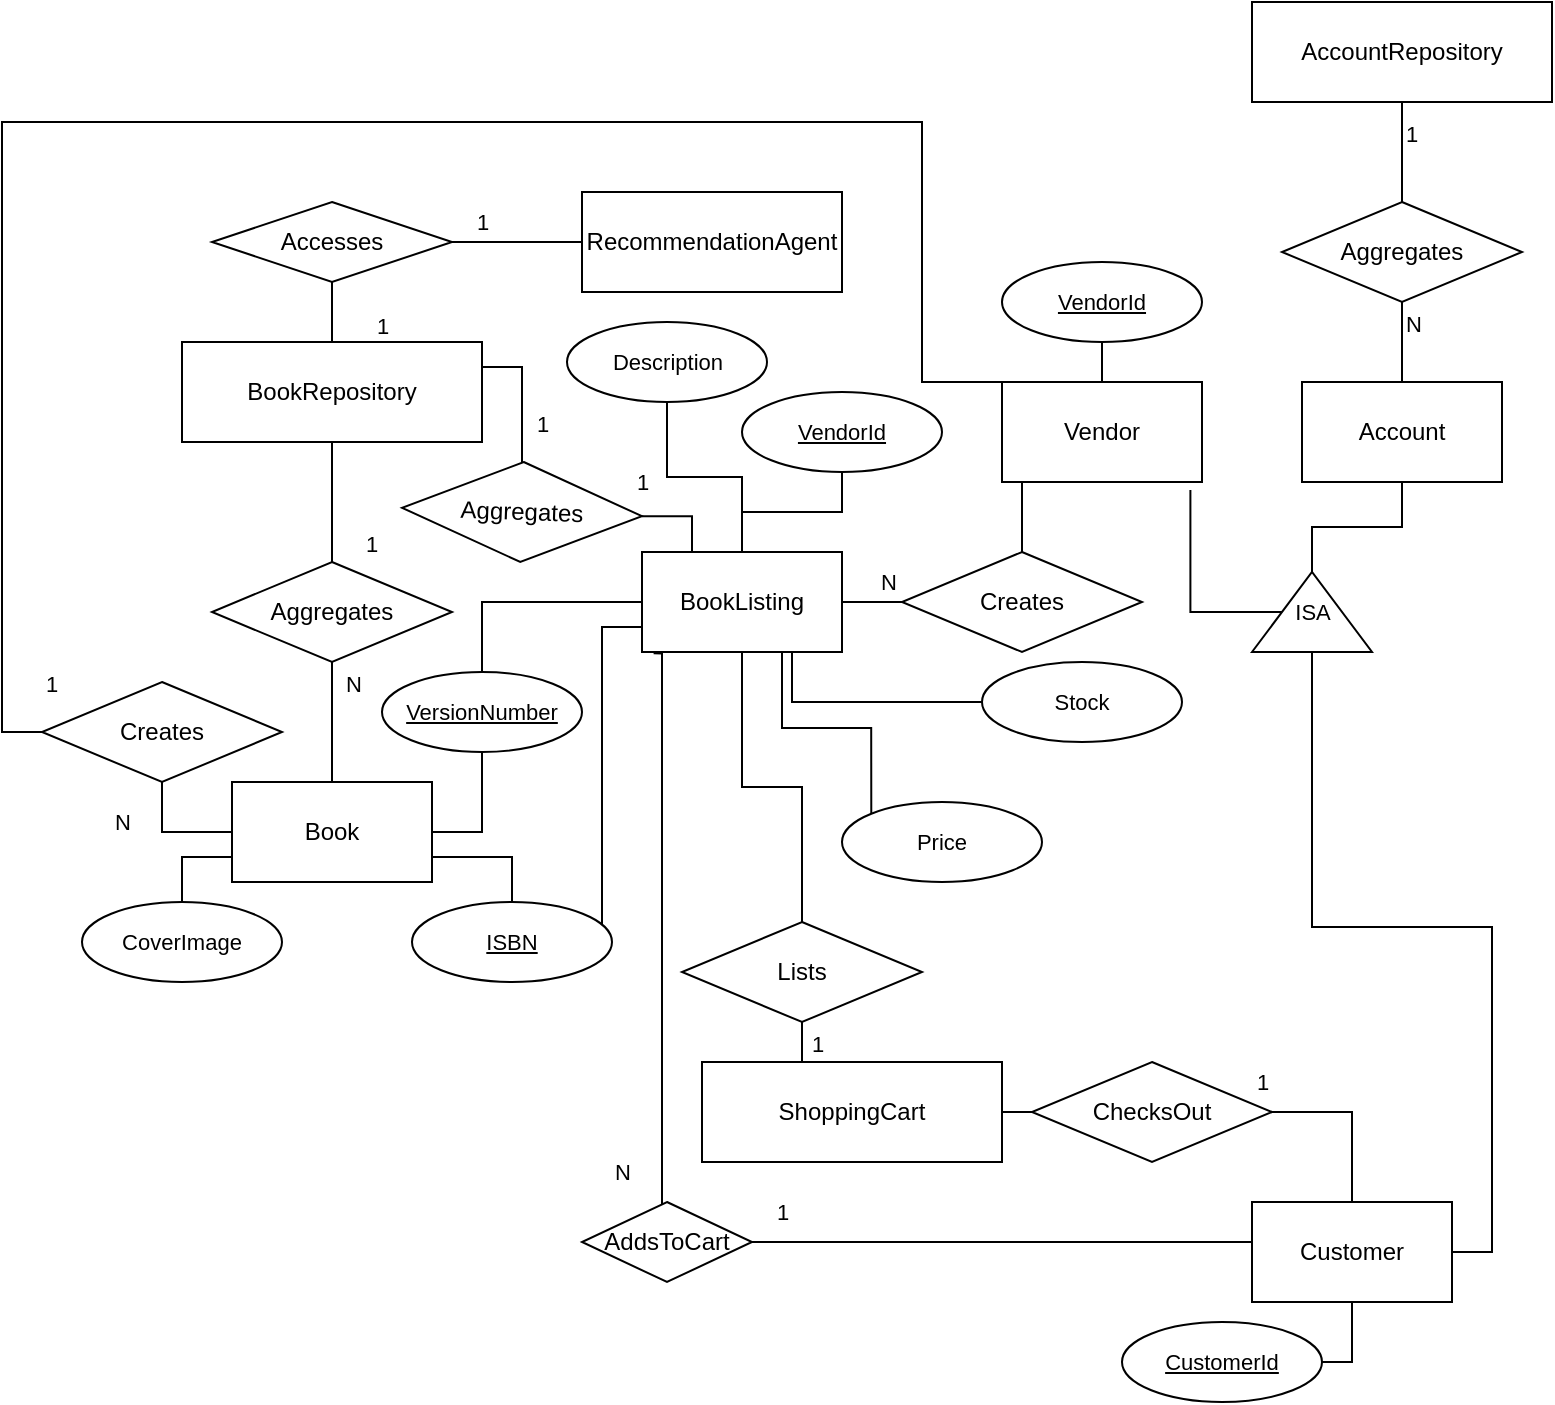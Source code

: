<mxfile version="21.0.6" type="device"><diagram name="Page-1" id="11K8aMyF01C_S7khlpWt"><mxGraphModel dx="1195" dy="1786" grid="1" gridSize="10" guides="1" tooltips="1" connect="1" arrows="1" fold="1" page="1" pageScale="1" pageWidth="827" pageHeight="1169" math="0" shadow="0"><root><mxCell id="0"/><mxCell id="1" parent="0"/><mxCell id="oiRlp3U_vOg-ur3XfrBg-19" value="N" style="edgeStyle=orthogonalEdgeStyle;rounded=0;orthogonalLoop=1;jettySize=auto;html=1;exitX=0.5;exitY=1;exitDx=0;exitDy=0;entryX=0.5;entryY=0;entryDx=0;entryDy=0;endArrow=none;endFill=0;labelPosition=right;verticalLabelPosition=top;align=left;verticalAlign=bottom;" edge="1" parent="1" source="oiRlp3U_vOg-ur3XfrBg-20" target="oiRlp3U_vOg-ur3XfrBg-21"><mxGeometry relative="1" as="geometry"><mxPoint x="684.5" y="275.0" as="targetPoint"/></mxGeometry></mxCell><mxCell id="oiRlp3U_vOg-ur3XfrBg-20" value="Aggregates" style="shape=rhombus;html=1;dashed=0;whiteSpace=wrap;perimeter=rhombusPerimeter;" vertex="1" parent="1"><mxGeometry x="700" y="80" width="120" height="50" as="geometry"/></mxCell><mxCell id="oiRlp3U_vOg-ur3XfrBg-100" style="edgeStyle=orthogonalEdgeStyle;shape=connector;rounded=0;orthogonalLoop=1;jettySize=auto;html=1;exitX=0.5;exitY=1;exitDx=0;exitDy=0;entryX=1;entryY=0.5;entryDx=0;entryDy=0;labelBackgroundColor=default;strokeColor=default;fontFamily=Helvetica;fontSize=11;fontColor=default;endArrow=none;endFill=0;" edge="1" parent="1" source="oiRlp3U_vOg-ur3XfrBg-21" target="oiRlp3U_vOg-ur3XfrBg-94"><mxGeometry relative="1" as="geometry"/></mxCell><mxCell id="oiRlp3U_vOg-ur3XfrBg-21" value="Account" style="html=1;dashed=0;whiteSpace=wrap;" vertex="1" parent="1"><mxGeometry x="710" y="170" width="100" height="50" as="geometry"/></mxCell><mxCell id="oiRlp3U_vOg-ur3XfrBg-22" value="1" style="edgeStyle=orthogonalEdgeStyle;rounded=0;orthogonalLoop=1;jettySize=auto;html=1;exitX=0.5;exitY=1;exitDx=0;exitDy=0;endArrow=none;endFill=0;entryX=0.5;entryY=0;entryDx=0;entryDy=0;labelPosition=right;verticalLabelPosition=top;align=left;verticalAlign=bottom;" edge="1" parent="1" source="oiRlp3U_vOg-ur3XfrBg-23" target="oiRlp3U_vOg-ur3XfrBg-20"><mxGeometry relative="1" as="geometry"><mxPoint x="715" y="60" as="targetPoint"/><Array as="points"/></mxGeometry></mxCell><mxCell id="oiRlp3U_vOg-ur3XfrBg-23" value="AccountRepository" style="html=1;dashed=0;whiteSpace=wrap;" vertex="1" parent="1"><mxGeometry x="685" y="-20" width="150" height="50" as="geometry"/></mxCell><mxCell id="oiRlp3U_vOg-ur3XfrBg-24" value="N" style="edgeStyle=orthogonalEdgeStyle;rounded=0;orthogonalLoop=1;jettySize=auto;html=1;exitX=0.5;exitY=1;exitDx=0;exitDy=0;entryX=0.5;entryY=0;entryDx=0;entryDy=0;endArrow=none;endFill=0;labelPosition=right;verticalLabelPosition=top;align=left;verticalAlign=bottom;" edge="1" parent="1" source="oiRlp3U_vOg-ur3XfrBg-25" target="oiRlp3U_vOg-ur3XfrBg-26"><mxGeometry x="-0.333" y="5" relative="1" as="geometry"><mxPoint as="offset"/></mxGeometry></mxCell><mxCell id="oiRlp3U_vOg-ur3XfrBg-25" value="Aggregates" style="shape=rhombus;html=1;dashed=0;whiteSpace=wrap;perimeter=rhombusPerimeter;" vertex="1" parent="1"><mxGeometry x="165" y="260" width="120" height="50" as="geometry"/></mxCell><mxCell id="oiRlp3U_vOg-ur3XfrBg-51" style="edgeStyle=orthogonalEdgeStyle;shape=connector;rounded=0;orthogonalLoop=1;jettySize=auto;html=1;exitX=1;exitY=0.5;exitDx=0;exitDy=0;labelBackgroundColor=default;strokeColor=default;fontFamily=Helvetica;fontSize=11;fontColor=default;endArrow=none;endFill=0;entryX=0.5;entryY=1;entryDx=0;entryDy=0;" edge="1" parent="1" source="oiRlp3U_vOg-ur3XfrBg-26" target="oiRlp3U_vOg-ur3XfrBg-54"><mxGeometry relative="1" as="geometry"><mxPoint x="330" y="370.0" as="targetPoint"/></mxGeometry></mxCell><mxCell id="oiRlp3U_vOg-ur3XfrBg-55" style="edgeStyle=orthogonalEdgeStyle;shape=connector;rounded=0;orthogonalLoop=1;jettySize=auto;html=1;exitX=1;exitY=0.75;exitDx=0;exitDy=0;labelBackgroundColor=default;strokeColor=default;fontFamily=Helvetica;fontSize=11;fontColor=default;endArrow=none;endFill=0;" edge="1" parent="1" source="oiRlp3U_vOg-ur3XfrBg-26" target="oiRlp3U_vOg-ur3XfrBg-52"><mxGeometry relative="1" as="geometry"/></mxCell><mxCell id="oiRlp3U_vOg-ur3XfrBg-26" value="Book" style="html=1;dashed=0;whiteSpace=wrap;" vertex="1" parent="1"><mxGeometry x="175" y="370" width="100" height="50" as="geometry"/></mxCell><mxCell id="oiRlp3U_vOg-ur3XfrBg-27" value="1" style="edgeStyle=orthogonalEdgeStyle;rounded=0;orthogonalLoop=1;jettySize=auto;html=1;exitX=0.5;exitY=1;exitDx=0;exitDy=0;endArrow=none;endFill=0;entryX=0.5;entryY=0;entryDx=0;entryDy=0;labelPosition=right;verticalLabelPosition=top;align=left;verticalAlign=bottom;" edge="1" parent="1" source="oiRlp3U_vOg-ur3XfrBg-28" target="oiRlp3U_vOg-ur3XfrBg-25"><mxGeometry x="1" y="15" relative="1" as="geometry"><mxPoint x="225" y="240" as="targetPoint"/><Array as="points"/><mxPoint as="offset"/></mxGeometry></mxCell><mxCell id="oiRlp3U_vOg-ur3XfrBg-28" value="BookRepository" style="html=1;dashed=0;whiteSpace=wrap;" vertex="1" parent="1"><mxGeometry x="150" y="150" width="150" height="50" as="geometry"/></mxCell><mxCell id="oiRlp3U_vOg-ur3XfrBg-36" value="1" style="edgeStyle=orthogonalEdgeStyle;shape=connector;rounded=0;orthogonalLoop=1;jettySize=auto;html=1;entryX=0.5;entryY=1;entryDx=0;entryDy=0;labelBackgroundColor=default;strokeColor=default;fontFamily=Helvetica;fontSize=11;fontColor=default;endArrow=none;endFill=0;labelPosition=right;verticalLabelPosition=top;align=left;verticalAlign=bottom;exitX=0.5;exitY=0;exitDx=0;exitDy=0;" edge="1" parent="1" source="oiRlp3U_vOg-ur3XfrBg-29" target="oiRlp3U_vOg-ur3XfrBg-30"><mxGeometry relative="1" as="geometry"><mxPoint x="225" y="570" as="sourcePoint"/></mxGeometry></mxCell><mxCell id="oiRlp3U_vOg-ur3XfrBg-47" style="edgeStyle=orthogonalEdgeStyle;shape=connector;rounded=0;orthogonalLoop=1;jettySize=auto;html=1;exitX=1;exitY=0.5;exitDx=0;exitDy=0;entryX=0;entryY=0.5;entryDx=0;entryDy=0;labelBackgroundColor=default;strokeColor=default;fontFamily=Helvetica;fontSize=11;fontColor=default;endArrow=none;endFill=0;" edge="1" parent="1" source="oiRlp3U_vOg-ur3XfrBg-29" target="oiRlp3U_vOg-ur3XfrBg-45"><mxGeometry relative="1" as="geometry"/></mxCell><mxCell id="oiRlp3U_vOg-ur3XfrBg-50" value="1" style="edgeLabel;html=1;align=left;verticalAlign=bottom;resizable=0;points=[];fontSize=11;fontFamily=Helvetica;fontColor=default;labelPosition=right;verticalLabelPosition=top;" vertex="1" connectable="0" parent="oiRlp3U_vOg-ur3XfrBg-47"><mxGeometry x="0.382" relative="1" as="geometry"><mxPoint x="64" y="-5" as="offset"/></mxGeometry></mxCell><mxCell id="oiRlp3U_vOg-ur3XfrBg-29" value="ShoppingCart" style="html=1;dashed=0;whiteSpace=wrap;" vertex="1" parent="1"><mxGeometry x="410" y="510" width="150" height="50" as="geometry"/></mxCell><mxCell id="oiRlp3U_vOg-ur3XfrBg-30" value="Lists" style="shape=rhombus;html=1;dashed=0;whiteSpace=wrap;perimeter=rhombusPerimeter;" vertex="1" parent="1"><mxGeometry x="400" y="440" width="120" height="50" as="geometry"/></mxCell><mxCell id="oiRlp3U_vOg-ur3XfrBg-96" style="edgeStyle=orthogonalEdgeStyle;shape=connector;rounded=0;orthogonalLoop=1;jettySize=auto;html=1;exitX=1;exitY=0.5;exitDx=0;exitDy=0;labelBackgroundColor=default;strokeColor=default;fontFamily=Helvetica;fontSize=11;fontColor=default;endArrow=none;endFill=0;entryX=0;entryY=0.5;entryDx=0;entryDy=0;" edge="1" parent="1" source="oiRlp3U_vOg-ur3XfrBg-35" target="oiRlp3U_vOg-ur3XfrBg-94"><mxGeometry relative="1" as="geometry"><mxPoint x="710" y="330" as="targetPoint"/></mxGeometry></mxCell><mxCell id="oiRlp3U_vOg-ur3XfrBg-35" value="Customer" style="html=1;dashed=0;whiteSpace=wrap;" vertex="1" parent="1"><mxGeometry x="685" y="580" width="100" height="50" as="geometry"/></mxCell><mxCell id="oiRlp3U_vOg-ur3XfrBg-123" style="edgeStyle=orthogonalEdgeStyle;shape=connector;rounded=0;orthogonalLoop=1;jettySize=auto;html=1;entryX=0;entryY=0.5;entryDx=0;entryDy=0;labelBackgroundColor=default;strokeColor=default;fontFamily=Helvetica;fontSize=11;fontColor=default;endArrow=none;endFill=0;" edge="1" parent="1" source="oiRlp3U_vOg-ur3XfrBg-37" target="oiRlp3U_vOg-ur3XfrBg-35"><mxGeometry relative="1" as="geometry"><Array as="points"><mxPoint x="685" y="600"/></Array></mxGeometry></mxCell><mxCell id="oiRlp3U_vOg-ur3XfrBg-129" value="1" style="edgeLabel;html=1;align=center;verticalAlign=middle;resizable=0;points=[];fontSize=11;fontFamily=Helvetica;fontColor=default;" vertex="1" connectable="0" parent="oiRlp3U_vOg-ur3XfrBg-123"><mxGeometry x="-0.654" y="3" relative="1" as="geometry"><mxPoint x="-29" y="-12" as="offset"/></mxGeometry></mxCell><mxCell id="oiRlp3U_vOg-ur3XfrBg-126" style="edgeStyle=orthogonalEdgeStyle;shape=connector;rounded=0;orthogonalLoop=1;jettySize=auto;html=1;entryX=0.058;entryY=1.013;entryDx=0;entryDy=0;entryPerimeter=0;labelBackgroundColor=default;strokeColor=default;fontFamily=Helvetica;fontSize=11;fontColor=default;endArrow=none;endFill=0;" edge="1" parent="1" source="oiRlp3U_vOg-ur3XfrBg-37" target="oiRlp3U_vOg-ur3XfrBg-60"><mxGeometry relative="1" as="geometry"><Array as="points"><mxPoint x="390" y="500"/><mxPoint x="390" y="500"/></Array></mxGeometry></mxCell><mxCell id="oiRlp3U_vOg-ur3XfrBg-128" value="N" style="edgeLabel;html=1;align=center;verticalAlign=middle;resizable=0;points=[];fontSize=11;fontFamily=Helvetica;fontColor=default;" vertex="1" connectable="0" parent="oiRlp3U_vOg-ur3XfrBg-126"><mxGeometry x="-0.882" y="-4" relative="1" as="geometry"><mxPoint x="-24" as="offset"/></mxGeometry></mxCell><mxCell id="oiRlp3U_vOg-ur3XfrBg-37" value="AddsToCart" style="shape=rhombus;html=1;dashed=0;whiteSpace=wrap;perimeter=rhombusPerimeter;" vertex="1" parent="1"><mxGeometry x="350" y="580" width="85" height="40" as="geometry"/></mxCell><mxCell id="oiRlp3U_vOg-ur3XfrBg-121" value="1" style="edgeStyle=orthogonalEdgeStyle;shape=connector;rounded=0;orthogonalLoop=1;jettySize=auto;html=1;exitX=1;exitY=0.5;exitDx=0;exitDy=0;labelBackgroundColor=default;strokeColor=default;fontFamily=Helvetica;fontSize=11;fontColor=default;endArrow=none;endFill=0;" edge="1" parent="1" source="oiRlp3U_vOg-ur3XfrBg-45" target="oiRlp3U_vOg-ur3XfrBg-35"><mxGeometry x="-1" y="16" relative="1" as="geometry"><mxPoint x="-5" y="1" as="offset"/></mxGeometry></mxCell><mxCell id="oiRlp3U_vOg-ur3XfrBg-45" value="&lt;div&gt;ChecksOut&lt;/div&gt;" style="shape=rhombus;html=1;dashed=0;whiteSpace=wrap;perimeter=rhombusPerimeter;" vertex="1" parent="1"><mxGeometry x="575" y="510" width="120" height="50" as="geometry"/></mxCell><mxCell id="oiRlp3U_vOg-ur3XfrBg-125" style="edgeStyle=orthogonalEdgeStyle;shape=connector;rounded=0;orthogonalLoop=1;jettySize=auto;html=1;entryX=0;entryY=0.75;entryDx=0;entryDy=0;labelBackgroundColor=default;strokeColor=default;fontFamily=Helvetica;fontSize=11;fontColor=default;endArrow=none;endFill=0;" edge="1" parent="1" source="oiRlp3U_vOg-ur3XfrBg-52" target="oiRlp3U_vOg-ur3XfrBg-60"><mxGeometry relative="1" as="geometry"><Array as="points"><mxPoint x="360" y="293"/></Array></mxGeometry></mxCell><mxCell id="oiRlp3U_vOg-ur3XfrBg-52" value="ISBN" style="ellipse;whiteSpace=wrap;html=1;align=center;fontStyle=4;fontFamily=Helvetica;fontSize=11;fontColor=default;" vertex="1" parent="1"><mxGeometry x="265" y="430.0" width="100" height="40" as="geometry"/></mxCell><mxCell id="oiRlp3U_vOg-ur3XfrBg-54" value="VersionNumber" style="ellipse;whiteSpace=wrap;html=1;align=center;fontStyle=4;fontFamily=Helvetica;fontSize=11;fontColor=default;" vertex="1" parent="1"><mxGeometry x="250" y="315.0" width="100" height="40" as="geometry"/></mxCell><mxCell id="oiRlp3U_vOg-ur3XfrBg-130" style="edgeStyle=orthogonalEdgeStyle;shape=connector;rounded=0;orthogonalLoop=1;jettySize=auto;html=1;entryX=0;entryY=0.75;entryDx=0;entryDy=0;labelBackgroundColor=default;strokeColor=default;fontFamily=Helvetica;fontSize=11;fontColor=default;endArrow=none;endFill=0;" edge="1" parent="1" source="oiRlp3U_vOg-ur3XfrBg-58" target="oiRlp3U_vOg-ur3XfrBg-26"><mxGeometry relative="1" as="geometry"/></mxCell><mxCell id="oiRlp3U_vOg-ur3XfrBg-58" value="CoverImage" style="ellipse;whiteSpace=wrap;html=1;align=center;fontFamily=Helvetica;fontSize=11;fontColor=default;" vertex="1" parent="1"><mxGeometry x="100" y="430" width="100" height="40" as="geometry"/></mxCell><mxCell id="oiRlp3U_vOg-ur3XfrBg-64" style="edgeStyle=orthogonalEdgeStyle;shape=connector;rounded=0;orthogonalLoop=1;jettySize=auto;html=1;entryX=0.5;entryY=0;entryDx=0;entryDy=0;labelBackgroundColor=default;strokeColor=default;fontFamily=Helvetica;fontSize=11;fontColor=default;endArrow=none;endFill=0;" edge="1" parent="1" source="oiRlp3U_vOg-ur3XfrBg-60" target="oiRlp3U_vOg-ur3XfrBg-54"><mxGeometry relative="1" as="geometry"/></mxCell><mxCell id="oiRlp3U_vOg-ur3XfrBg-65" style="edgeStyle=orthogonalEdgeStyle;shape=connector;rounded=0;orthogonalLoop=1;jettySize=auto;html=1;exitX=0.5;exitY=0;exitDx=0;exitDy=0;entryX=0.5;entryY=1;entryDx=0;entryDy=0;labelBackgroundColor=default;strokeColor=default;fontFamily=Helvetica;fontSize=11;fontColor=default;endArrow=none;endFill=0;" edge="1" parent="1" source="oiRlp3U_vOg-ur3XfrBg-60" target="oiRlp3U_vOg-ur3XfrBg-62"><mxGeometry relative="1" as="geometry"/></mxCell><mxCell id="oiRlp3U_vOg-ur3XfrBg-78" value="N" style="edgeStyle=orthogonalEdgeStyle;shape=connector;rounded=0;orthogonalLoop=1;jettySize=auto;html=1;exitX=1;exitY=0.5;exitDx=0;exitDy=0;entryX=0;entryY=0.5;entryDx=0;entryDy=0;labelBackgroundColor=default;strokeColor=default;fontFamily=Helvetica;fontSize=11;fontColor=default;endArrow=none;endFill=0;" edge="1" parent="1" source="oiRlp3U_vOg-ur3XfrBg-60" target="oiRlp3U_vOg-ur3XfrBg-71"><mxGeometry x="0.5" y="10" relative="1" as="geometry"><mxPoint as="offset"/></mxGeometry></mxCell><mxCell id="oiRlp3U_vOg-ur3XfrBg-117" style="edgeStyle=orthogonalEdgeStyle;shape=connector;rounded=0;orthogonalLoop=1;jettySize=auto;html=1;exitX=0.75;exitY=1;exitDx=0;exitDy=0;entryX=0;entryY=0.5;entryDx=0;entryDy=0;labelBackgroundColor=default;strokeColor=default;fontFamily=Helvetica;fontSize=11;fontColor=default;endArrow=none;endFill=0;" edge="1" parent="1" source="oiRlp3U_vOg-ur3XfrBg-60" target="oiRlp3U_vOg-ur3XfrBg-116"><mxGeometry relative="1" as="geometry"/></mxCell><mxCell id="oiRlp3U_vOg-ur3XfrBg-120" style="edgeStyle=orthogonalEdgeStyle;shape=connector;rounded=0;orthogonalLoop=1;jettySize=auto;html=1;entryX=0;entryY=0;entryDx=0;entryDy=0;labelBackgroundColor=default;strokeColor=default;fontFamily=Helvetica;fontSize=11;fontColor=default;endArrow=none;endFill=0;" edge="1" parent="1" source="oiRlp3U_vOg-ur3XfrBg-60" target="oiRlp3U_vOg-ur3XfrBg-119"><mxGeometry relative="1" as="geometry"><Array as="points"><mxPoint x="450" y="343"/><mxPoint x="495" y="343"/></Array></mxGeometry></mxCell><mxCell id="oiRlp3U_vOg-ur3XfrBg-122" style="edgeStyle=orthogonalEdgeStyle;shape=connector;rounded=0;orthogonalLoop=1;jettySize=auto;html=1;entryX=0.5;entryY=0;entryDx=0;entryDy=0;labelBackgroundColor=default;strokeColor=default;fontFamily=Helvetica;fontSize=11;fontColor=default;endArrow=none;endFill=0;" edge="1" parent="1" source="oiRlp3U_vOg-ur3XfrBg-60" target="oiRlp3U_vOg-ur3XfrBg-30"><mxGeometry relative="1" as="geometry"/></mxCell><mxCell id="oiRlp3U_vOg-ur3XfrBg-60" value="BookListing" style="html=1;dashed=0;whiteSpace=wrap;" vertex="1" parent="1"><mxGeometry x="380" y="255" width="100" height="50" as="geometry"/></mxCell><mxCell id="oiRlp3U_vOg-ur3XfrBg-62" value="Description" style="ellipse;whiteSpace=wrap;html=1;align=center;fontFamily=Helvetica;fontSize=11;fontColor=default;" vertex="1" parent="1"><mxGeometry x="342.5" y="140" width="100" height="40" as="geometry"/></mxCell><mxCell id="oiRlp3U_vOg-ur3XfrBg-73" style="edgeStyle=orthogonalEdgeStyle;shape=connector;rounded=0;orthogonalLoop=1;jettySize=auto;html=1;exitX=0.5;exitY=1;exitDx=0;exitDy=0;entryX=0.5;entryY=0;entryDx=0;entryDy=0;labelBackgroundColor=default;strokeColor=default;fontFamily=Helvetica;fontSize=11;fontColor=default;endArrow=none;endFill=0;" edge="1" parent="1" source="oiRlp3U_vOg-ur3XfrBg-67" target="oiRlp3U_vOg-ur3XfrBg-60"><mxGeometry relative="1" as="geometry"/></mxCell><mxCell id="oiRlp3U_vOg-ur3XfrBg-67" value="VendorId" style="ellipse;whiteSpace=wrap;html=1;align=center;fontStyle=4;fontFamily=Helvetica;fontSize=11;fontColor=default;" vertex="1" parent="1"><mxGeometry x="430" y="175" width="100" height="40" as="geometry"/></mxCell><mxCell id="oiRlp3U_vOg-ur3XfrBg-81" style="edgeStyle=orthogonalEdgeStyle;shape=connector;rounded=0;orthogonalLoop=1;jettySize=auto;html=1;exitX=0.5;exitY=0;exitDx=0;exitDy=0;entryX=0.5;entryY=1;entryDx=0;entryDy=0;labelBackgroundColor=default;strokeColor=default;fontFamily=Helvetica;fontSize=11;fontColor=default;endArrow=none;endFill=0;" edge="1" parent="1" source="oiRlp3U_vOg-ur3XfrBg-70" target="oiRlp3U_vOg-ur3XfrBg-80"><mxGeometry relative="1" as="geometry"/></mxCell><mxCell id="oiRlp3U_vOg-ur3XfrBg-84" value="1" style="edgeStyle=orthogonalEdgeStyle;shape=connector;rounded=0;orthogonalLoop=1;jettySize=auto;html=1;exitX=0;exitY=0.5;exitDx=0;exitDy=0;labelBackgroundColor=default;strokeColor=default;fontFamily=Helvetica;fontSize=11;fontColor=default;endArrow=none;endFill=0;labelPosition=right;verticalLabelPosition=top;align=left;verticalAlign=bottom;entryX=0;entryY=0.5;entryDx=0;entryDy=0;" edge="1" parent="1" source="oiRlp3U_vOg-ur3XfrBg-70" target="oiRlp3U_vOg-ur3XfrBg-85"><mxGeometry x="1" y="15" relative="1" as="geometry"><mxPoint x="80" y="350" as="targetPoint"/><Array as="points"><mxPoint x="560" y="170"/><mxPoint x="520" y="170"/><mxPoint x="520" y="40"/><mxPoint x="60" y="40"/><mxPoint x="60" y="345"/></Array><mxPoint as="offset"/></mxGeometry></mxCell><mxCell id="oiRlp3U_vOg-ur3XfrBg-70" value="Vendor" style="html=1;dashed=0;whiteSpace=wrap;" vertex="1" parent="1"><mxGeometry x="560" y="170" width="100" height="50" as="geometry"/></mxCell><mxCell id="oiRlp3U_vOg-ur3XfrBg-110" style="edgeStyle=orthogonalEdgeStyle;shape=connector;rounded=0;orthogonalLoop=1;jettySize=auto;html=1;entryX=0.25;entryY=1;entryDx=0;entryDy=0;labelBackgroundColor=default;strokeColor=default;fontFamily=Helvetica;fontSize=11;fontColor=default;endArrow=none;endFill=0;" edge="1" parent="1" source="oiRlp3U_vOg-ur3XfrBg-71" target="oiRlp3U_vOg-ur3XfrBg-70"><mxGeometry relative="1" as="geometry"><Array as="points"><mxPoint x="570" y="220"/></Array></mxGeometry></mxCell><mxCell id="oiRlp3U_vOg-ur3XfrBg-71" value="Creates" style="shape=rhombus;html=1;dashed=0;whiteSpace=wrap;perimeter=rhombusPerimeter;" vertex="1" parent="1"><mxGeometry x="510" y="255" width="120" height="50" as="geometry"/></mxCell><mxCell id="oiRlp3U_vOg-ur3XfrBg-127" style="edgeStyle=orthogonalEdgeStyle;shape=connector;rounded=0;orthogonalLoop=1;jettySize=auto;html=1;exitX=1;exitY=0.5;exitDx=0;exitDy=0;entryX=0.5;entryY=1;entryDx=0;entryDy=0;labelBackgroundColor=default;strokeColor=default;fontFamily=Helvetica;fontSize=11;fontColor=default;endArrow=none;endFill=0;" edge="1" parent="1" source="oiRlp3U_vOg-ur3XfrBg-72" target="oiRlp3U_vOg-ur3XfrBg-35"><mxGeometry relative="1" as="geometry"/></mxCell><mxCell id="oiRlp3U_vOg-ur3XfrBg-72" value="CustomerId" style="ellipse;whiteSpace=wrap;html=1;align=center;fontStyle=4;fontFamily=Helvetica;fontSize=11;fontColor=default;" vertex="1" parent="1"><mxGeometry x="620" y="640" width="100" height="40" as="geometry"/></mxCell><mxCell id="oiRlp3U_vOg-ur3XfrBg-80" value="VendorId" style="ellipse;whiteSpace=wrap;html=1;align=center;fontStyle=4;fontFamily=Helvetica;fontSize=11;fontColor=default;" vertex="1" parent="1"><mxGeometry x="560" y="110" width="100" height="40" as="geometry"/></mxCell><mxCell id="oiRlp3U_vOg-ur3XfrBg-86" value="N" style="edgeStyle=orthogonalEdgeStyle;shape=connector;rounded=0;orthogonalLoop=1;jettySize=auto;html=1;entryX=0;entryY=0.5;entryDx=0;entryDy=0;labelBackgroundColor=default;strokeColor=default;fontFamily=Helvetica;fontSize=11;fontColor=default;endArrow=none;endFill=0;" edge="1" parent="1" source="oiRlp3U_vOg-ur3XfrBg-85" target="oiRlp3U_vOg-ur3XfrBg-26"><mxGeometry x="-0.333" y="-20" relative="1" as="geometry"><mxPoint as="offset"/></mxGeometry></mxCell><mxCell id="oiRlp3U_vOg-ur3XfrBg-85" value="Creates" style="shape=rhombus;html=1;dashed=0;whiteSpace=wrap;perimeter=rhombusPerimeter;" vertex="1" parent="1"><mxGeometry x="80" y="320" width="120" height="50" as="geometry"/></mxCell><mxCell id="oiRlp3U_vOg-ur3XfrBg-111" style="edgeStyle=orthogonalEdgeStyle;shape=connector;rounded=0;orthogonalLoop=1;jettySize=auto;html=1;entryX=0.942;entryY=1.08;entryDx=0;entryDy=0;entryPerimeter=0;labelBackgroundColor=default;strokeColor=default;fontFamily=Helvetica;fontSize=11;fontColor=default;endArrow=none;endFill=0;" edge="1" parent="1" source="oiRlp3U_vOg-ur3XfrBg-94" target="oiRlp3U_vOg-ur3XfrBg-70"><mxGeometry relative="1" as="geometry"/></mxCell><mxCell id="oiRlp3U_vOg-ur3XfrBg-94" value="" style="triangle;whiteSpace=wrap;html=1;fontFamily=Helvetica;fontSize=11;fontColor=default;rotation=-90;verticalAlign=middle;textDirection=rtl;" vertex="1" parent="1"><mxGeometry x="695" y="255" width="40" height="60" as="geometry"/></mxCell><mxCell id="oiRlp3U_vOg-ur3XfrBg-95" value="ISA" style="text;html=1;align=center;verticalAlign=middle;resizable=0;points=[];autosize=1;strokeColor=none;fillColor=none;fontSize=11;fontFamily=Helvetica;fontColor=default;" vertex="1" parent="1"><mxGeometry x="695" y="270" width="40" height="30" as="geometry"/></mxCell><mxCell id="oiRlp3U_vOg-ur3XfrBg-102" value="RecommendationAgent" style="html=1;dashed=0;whiteSpace=wrap;" vertex="1" parent="1"><mxGeometry x="350" y="75" width="130" height="50" as="geometry"/></mxCell><mxCell id="oiRlp3U_vOg-ur3XfrBg-114" value="1" style="edgeStyle=orthogonalEdgeStyle;shape=connector;rounded=0;orthogonalLoop=1;jettySize=auto;html=1;entryX=0.5;entryY=0;entryDx=0;entryDy=0;labelBackgroundColor=default;strokeColor=default;fontFamily=Helvetica;fontSize=11;fontColor=default;endArrow=none;endFill=0;" edge="1" parent="1" source="oiRlp3U_vOg-ur3XfrBg-112" target="oiRlp3U_vOg-ur3XfrBg-28"><mxGeometry x="0.667" y="25" relative="1" as="geometry"><mxPoint as="offset"/></mxGeometry></mxCell><mxCell id="oiRlp3U_vOg-ur3XfrBg-133" value="1" style="edgeStyle=orthogonalEdgeStyle;shape=connector;rounded=0;orthogonalLoop=1;jettySize=auto;html=1;exitX=1;exitY=0.5;exitDx=0;exitDy=0;entryX=0;entryY=0.5;entryDx=0;entryDy=0;labelBackgroundColor=default;strokeColor=default;fontFamily=Helvetica;fontSize=11;fontColor=default;endArrow=none;endFill=0;" edge="1" parent="1" source="oiRlp3U_vOg-ur3XfrBg-112" target="oiRlp3U_vOg-ur3XfrBg-102"><mxGeometry x="-0.538" y="10" relative="1" as="geometry"><mxPoint as="offset"/></mxGeometry></mxCell><mxCell id="oiRlp3U_vOg-ur3XfrBg-112" value="Accesses" style="shape=rhombus;html=1;dashed=0;whiteSpace=wrap;perimeter=rhombusPerimeter;" vertex="1" parent="1"><mxGeometry x="165" y="80" width="120" height="40" as="geometry"/></mxCell><mxCell id="oiRlp3U_vOg-ur3XfrBg-116" value="Stock" style="ellipse;whiteSpace=wrap;html=1;align=center;fontFamily=Helvetica;fontSize=11;fontColor=default;" vertex="1" parent="1"><mxGeometry x="550" y="310" width="100" height="40" as="geometry"/></mxCell><mxCell id="oiRlp3U_vOg-ur3XfrBg-119" value="Price" style="ellipse;whiteSpace=wrap;html=1;align=center;fontFamily=Helvetica;fontSize=11;fontColor=default;" vertex="1" parent="1"><mxGeometry x="480" y="380" width="100" height="40" as="geometry"/></mxCell><mxCell id="oiRlp3U_vOg-ur3XfrBg-135" value="1" style="edgeStyle=orthogonalEdgeStyle;shape=connector;rounded=0;orthogonalLoop=1;jettySize=auto;html=1;exitX=1;exitY=0.5;exitDx=0;exitDy=0;entryX=0.25;entryY=0;entryDx=0;entryDy=0;labelBackgroundColor=default;strokeColor=default;fontFamily=Helvetica;fontSize=11;fontColor=default;endArrow=none;endFill=0;" edge="1" parent="1" source="oiRlp3U_vOg-ur3XfrBg-134" target="oiRlp3U_vOg-ur3XfrBg-60"><mxGeometry x="-0.998" y="17" relative="1" as="geometry"><mxPoint as="offset"/></mxGeometry></mxCell><mxCell id="oiRlp3U_vOg-ur3XfrBg-136" style="edgeStyle=orthogonalEdgeStyle;shape=connector;rounded=0;orthogonalLoop=1;jettySize=auto;html=1;entryX=1;entryY=0.25;entryDx=0;entryDy=0;labelBackgroundColor=default;strokeColor=default;fontFamily=Helvetica;fontSize=11;fontColor=default;endArrow=none;endFill=0;" edge="1" parent="1" source="oiRlp3U_vOg-ur3XfrBg-134" target="oiRlp3U_vOg-ur3XfrBg-28"><mxGeometry relative="1" as="geometry"/></mxCell><mxCell id="oiRlp3U_vOg-ur3XfrBg-138" value="1" style="edgeLabel;html=1;align=center;verticalAlign=middle;resizable=0;points=[];fontSize=11;fontFamily=Helvetica;fontColor=default;" vertex="1" connectable="0" parent="oiRlp3U_vOg-ur3XfrBg-136"><mxGeometry x="0.007" y="-2" relative="1" as="geometry"><mxPoint x="8" y="14" as="offset"/></mxGeometry></mxCell><mxCell id="oiRlp3U_vOg-ur3XfrBg-134" value="Aggregates" style="shape=rhombus;html=1;dashed=0;whiteSpace=wrap;perimeter=rhombusPerimeter;rotation=2;" vertex="1" parent="1"><mxGeometry x="260" y="210" width="120" height="50" as="geometry"/></mxCell></root></mxGraphModel></diagram></mxfile>
